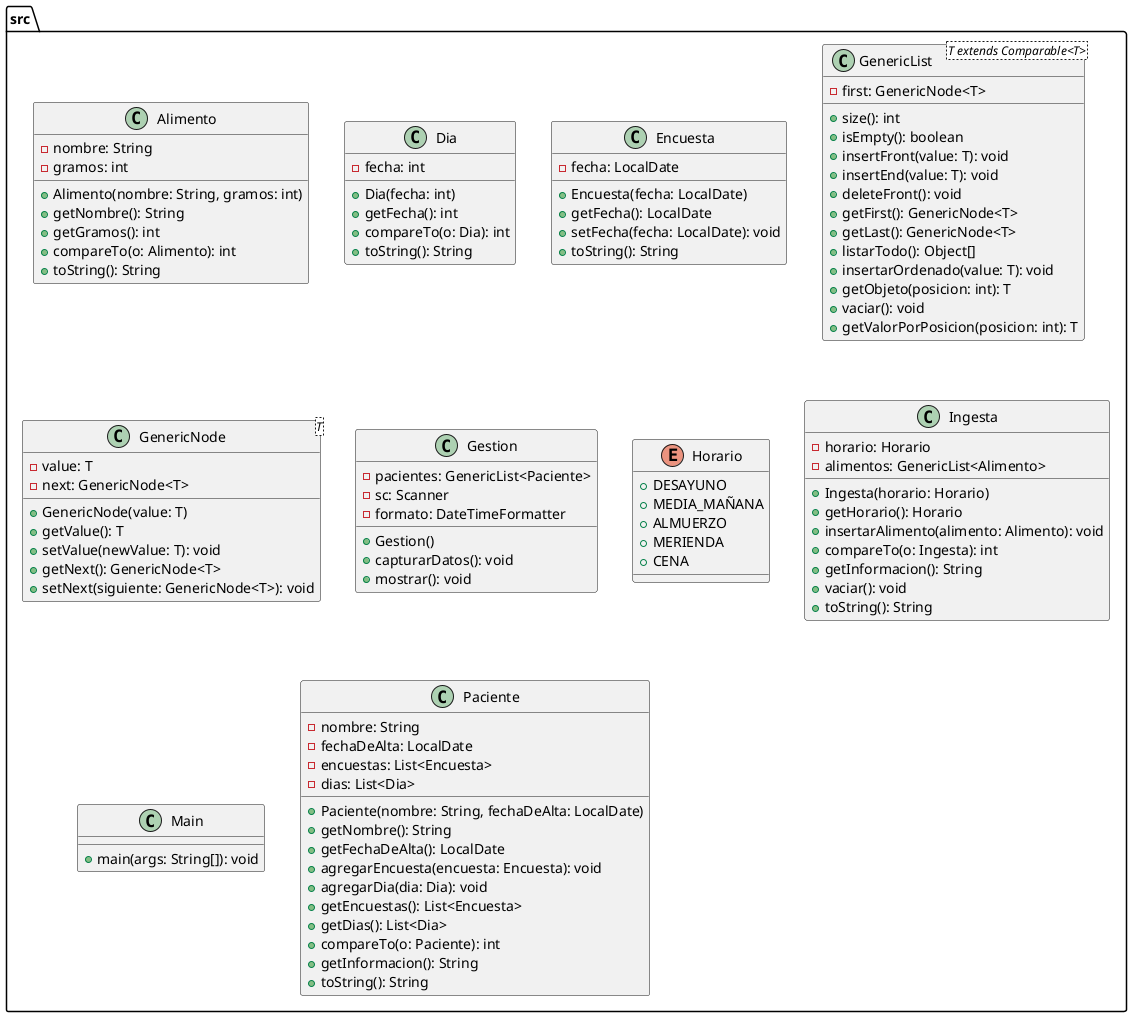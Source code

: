 @startuml

package src {
  class Alimento {
    -nombre: String
    -gramos: int
    +Alimento(nombre: String, gramos: int)
    +getNombre(): String
    +getGramos(): int
    +compareTo(o: Alimento): int
    +toString(): String
  }

  class Dia {
    -fecha: int
    +Dia(fecha: int)
    +getFecha(): int
    +compareTo(o: Dia): int
    +toString(): String
  }

  class Encuesta {
    -fecha: LocalDate
    +Encuesta(fecha: LocalDate)
    +getFecha(): LocalDate
    +setFecha(fecha: LocalDate): void
    +toString(): String
  }

  class GenericList<T extends Comparable<T>> {
    -first: GenericNode<T>
    +size(): int
    +isEmpty(): boolean
    +insertFront(value: T): void
    +insertEnd(value: T): void
    +deleteFront(): void
    +getFirst(): GenericNode<T>
    +getLast(): GenericNode<T>
    +listarTodo(): Object[]
    +insertarOrdenado(value: T): void
    +getObjeto(posicion: int): T
    +vaciar(): void
    +getValorPorPosicion(posicion: int): T
  }

  class GenericNode<T> {
    -value: T
    -next: GenericNode<T>
    +GenericNode(value: T)
    +getValue(): T
    +setValue(newValue: T): void
    +getNext(): GenericNode<T>
    +setNext(siguiente: GenericNode<T>): void
  }

  class Gestion {
    -pacientes: GenericList<Paciente>
    -sc: Scanner
    -formato: DateTimeFormatter
    +Gestion()
    +capturarDatos(): void
    +mostrar(): void
  }

  enum Horario {
    +DESAYUNO
    +MEDIA_MAÑANA
    +ALMUERZO
    +MERIENDA
    +CENA
  }

  class Ingesta {
    -horario: Horario
    -alimentos: GenericList<Alimento>
    +Ingesta(horario: Horario)
    +getHorario(): Horario
    +insertarAlimento(alimento: Alimento): void
    +compareTo(o: Ingesta): int
    +getInformacion(): String
    +vaciar(): void
    +toString(): String
  }

  class Main {
    +main(args: String[]): void
  }

  class Paciente {
    -nombre: String
    -fechaDeAlta: LocalDate
    -encuestas: List<Encuesta>
    -dias: List<Dia>
    +Paciente(nombre: String, fechaDeAlta: LocalDate)
    +getNombre(): String
    +getFechaDeAlta(): LocalDate
    +agregarEncuesta(encuesta: Encuesta): void
    +agregarDia(dia: Dia): void
    +getEncuestas(): List<Encuesta>
    +getDias(): List<Dia>
    +compareTo(o: Paciente): int
    +getInformacion(): String
    +toString(): String
  }
}

@enduml
